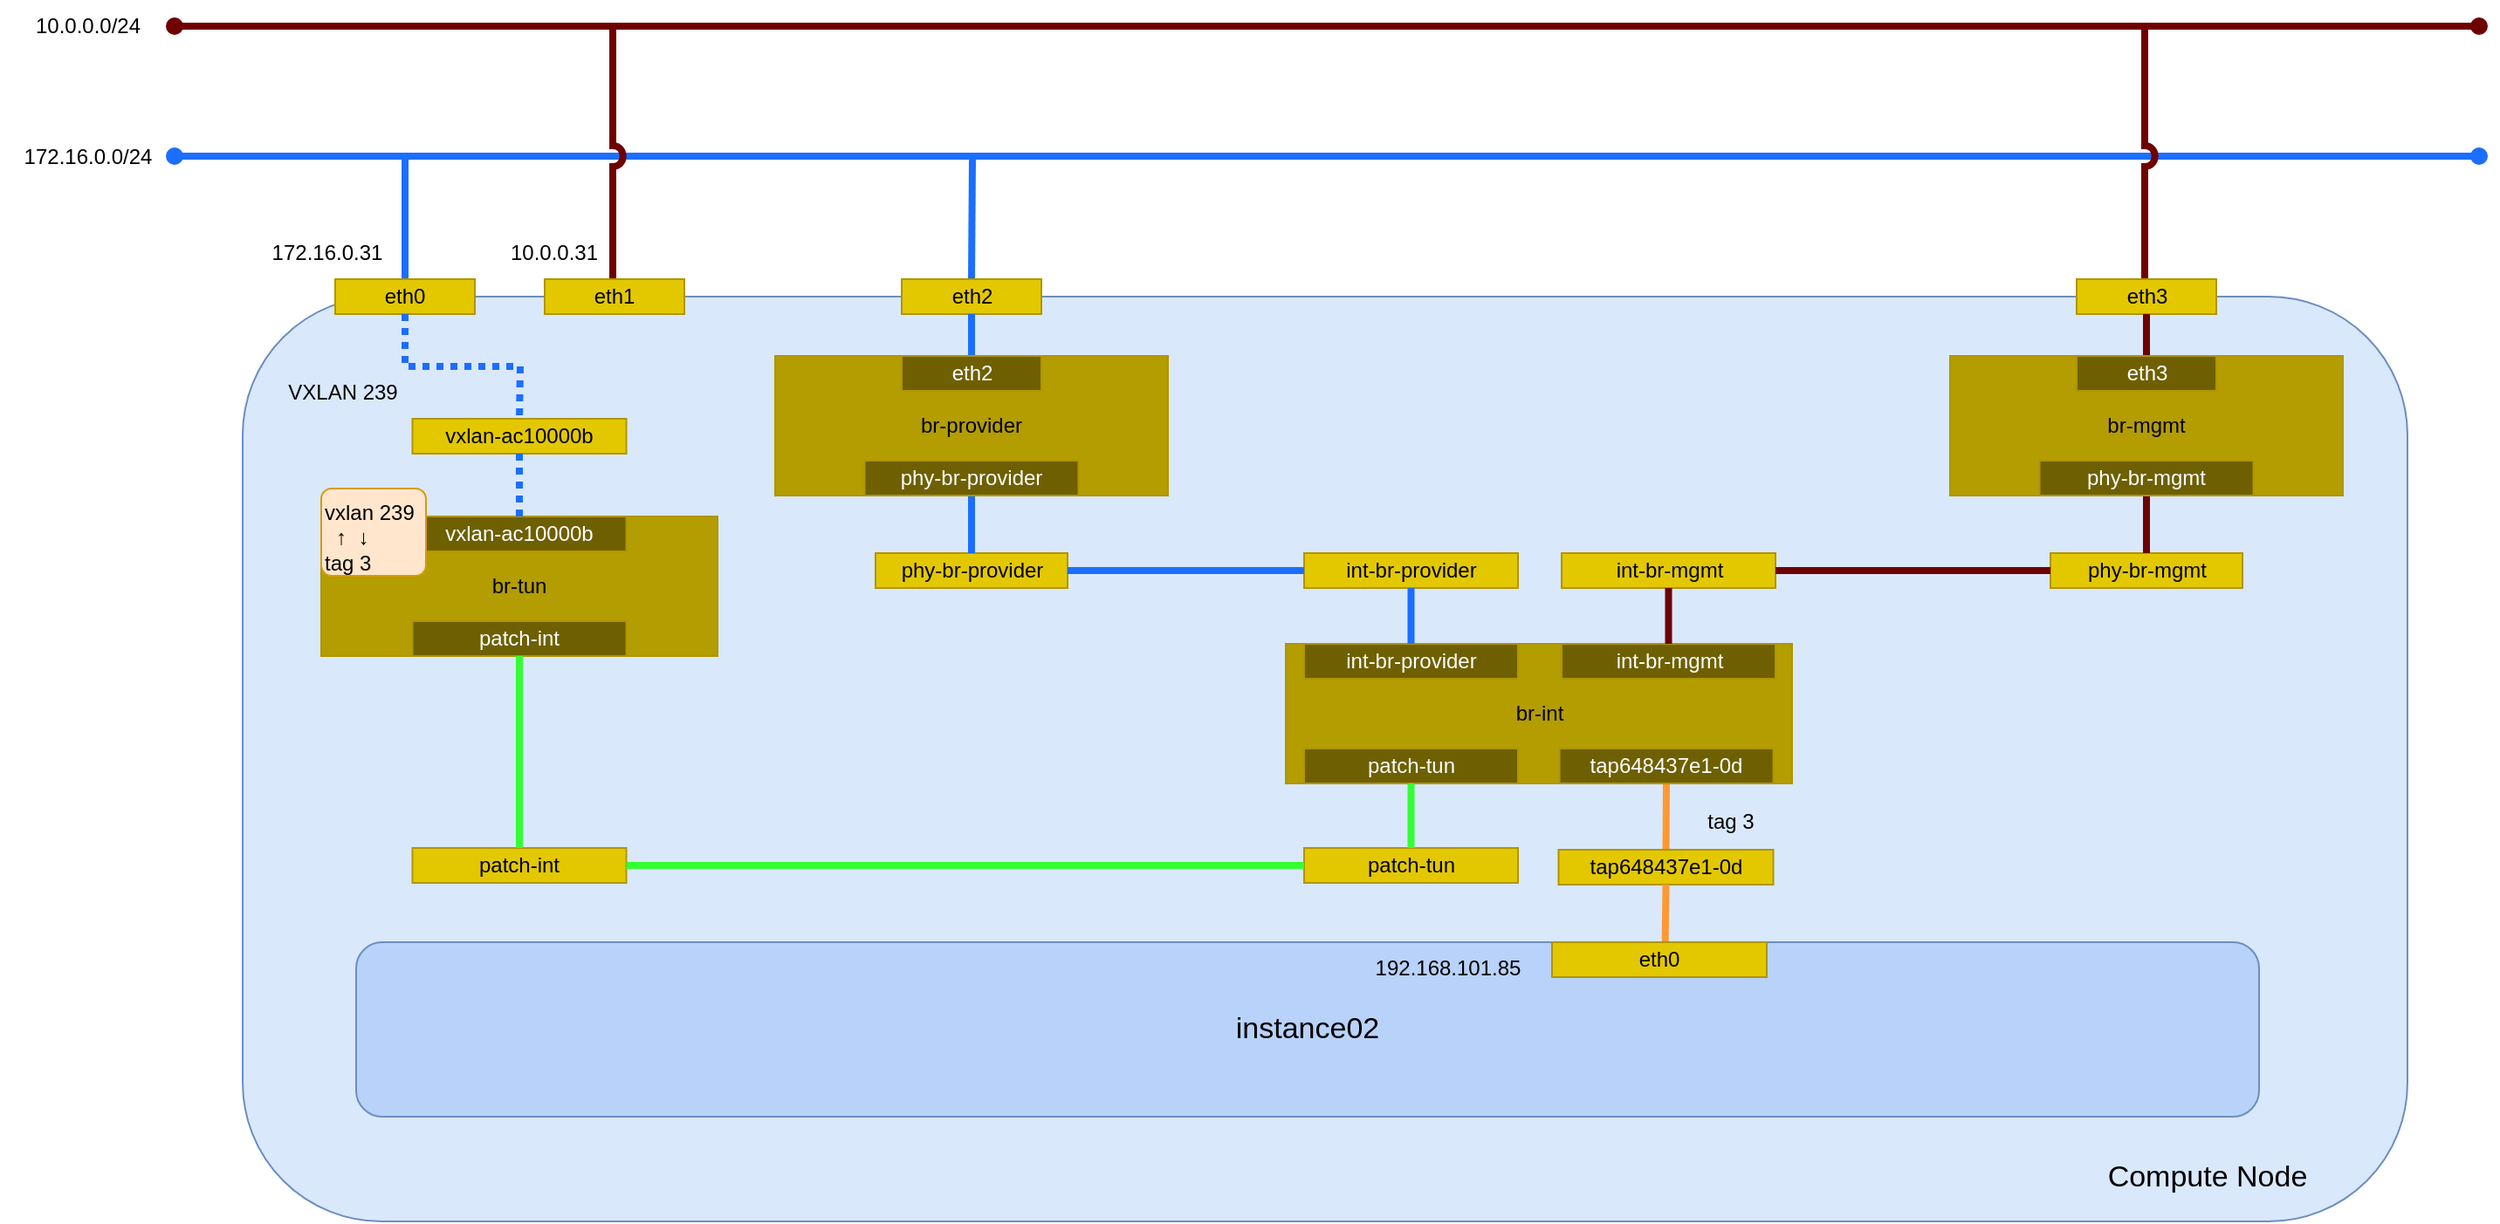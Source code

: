 <mxfile version="24.4.0" type="device">
  <diagram name="ページ1" id="6O8cq4Rfigk1k-ii5kAo">
    <mxGraphModel dx="2606" dy="653" grid="1" gridSize="10" guides="1" tooltips="1" connect="1" arrows="1" fold="1" page="1" pageScale="1" pageWidth="827" pageHeight="1169" math="0" shadow="0">
      <root>
        <mxCell id="0" />
        <object label="ネットワーク" id="1">
          <mxCell style="locked=1;" parent="0" />
        </object>
        <mxCell id="nmcxP7l3HHxIJU_-N-T5-9" value="" style="endArrow=oval;html=1;rounded=0;startArrow=oval;startFill=1;endFill=1;strokeWidth=4;fillColor=#a20025;strokeColor=#6F0000;" parent="1" edge="1">
          <mxGeometry width="50" height="50" relative="1" as="geometry">
            <mxPoint x="-694" y="35" as="sourcePoint" />
            <mxPoint x="626" y="35" as="targetPoint" />
          </mxGeometry>
        </mxCell>
        <mxCell id="nmcxP7l3HHxIJU_-N-T5-10" value="10.0.0.0/24" style="text;html=1;align=center;verticalAlign=middle;resizable=0;points=[];autosize=1;strokeColor=none;fillColor=none;" parent="1" vertex="1">
          <mxGeometry x="-784" y="20" width="80" height="30" as="geometry" />
        </mxCell>
        <mxCell id="nmcxP7l3HHxIJU_-N-T5-11" value="" style="endArrow=oval;html=1;rounded=0;startArrow=oval;startFill=1;endFill=1;strokeWidth=4;fillColor=#a20025;strokeColor=#1C6EFF;" parent="1" edge="1">
          <mxGeometry width="50" height="50" relative="1" as="geometry">
            <mxPoint x="-694" y="109.5" as="sourcePoint" />
            <mxPoint x="626" y="109.5" as="targetPoint" />
          </mxGeometry>
        </mxCell>
        <mxCell id="nmcxP7l3HHxIJU_-N-T5-12" value="172.16.0.0/24" style="text;html=1;align=center;verticalAlign=middle;resizable=0;points=[];autosize=1;strokeColor=none;fillColor=none;" parent="1" vertex="1">
          <mxGeometry x="-794" y="95" width="100" height="30" as="geometry" />
        </mxCell>
        <mxCell id="nmcxP7l3HHxIJU_-N-T5-13" value="" style="endArrow=none;html=1;rounded=0;startArrow=none;startFill=0;endFill=0;strokeWidth=4;fillColor=#a20025;strokeColor=#1C6EFF;jumpStyle=arc;" parent="1" edge="1">
          <mxGeometry width="50" height="50" relative="1" as="geometry">
            <mxPoint x="-562" y="110" as="sourcePoint" />
            <mxPoint x="-562" y="190" as="targetPoint" />
          </mxGeometry>
        </mxCell>
        <mxCell id="nmcxP7l3HHxIJU_-N-T5-14" value="" style="endArrow=none;html=1;rounded=0;startArrow=none;startFill=0;endFill=0;strokeWidth=4;fillColor=#a20025;strokeColor=#1C6EFF;jumpStyle=arc;" parent="1" edge="1">
          <mxGeometry width="50" height="50" relative="1" as="geometry">
            <mxPoint x="-237" y="110" as="sourcePoint" />
            <mxPoint x="-237.5" y="180" as="targetPoint" />
          </mxGeometry>
        </mxCell>
        <mxCell id="nmcxP7l3HHxIJU_-N-T5-15" value="" style="endArrow=none;html=1;rounded=0;startArrow=none;startFill=0;endFill=0;strokeWidth=4;fillColor=#a20025;strokeColor=#6F0000;jumpStyle=arc;" parent="1" edge="1">
          <mxGeometry width="50" height="50" relative="1" as="geometry">
            <mxPoint x="434.5" y="36" as="sourcePoint" />
            <mxPoint x="434.5" y="190" as="targetPoint" />
          </mxGeometry>
        </mxCell>
        <mxCell id="nmcxP7l3HHxIJU_-N-T5-16" value="" style="endArrow=none;html=1;rounded=0;startArrow=none;startFill=0;endFill=0;strokeWidth=4;fillColor=#a20025;strokeColor=#6F0000;jumpStyle=arc;" parent="1" edge="1">
          <mxGeometry width="50" height="50" relative="1" as="geometry">
            <mxPoint x="-443" y="34" as="sourcePoint" />
            <mxPoint x="-443" y="190" as="targetPoint" />
          </mxGeometry>
        </mxCell>
        <object label="マシン" id="ExSx5SIZApUU_Iw7rpWn-6">
          <mxCell style="locked=1;" parent="0" />
        </object>
        <mxCell id="nmcxP7l3HHxIJU_-N-T5-17" value="" style="rounded=1;whiteSpace=wrap;html=1;fillColor=#dae8fc;strokeColor=#6c8ebf;" parent="ExSx5SIZApUU_Iw7rpWn-6" vertex="1">
          <mxGeometry x="-655" y="190" width="1240" height="530" as="geometry" />
        </mxCell>
        <mxCell id="nmcxP7l3HHxIJU_-N-T5-18" value="eth1" style="rounded=0;whiteSpace=wrap;html=1;fillColor=#e3c800;fontColor=#000000;strokeColor=#B09500;" parent="ExSx5SIZApUU_Iw7rpWn-6" vertex="1">
          <mxGeometry x="-482" y="180" width="80" height="20" as="geometry" />
        </mxCell>
        <mxCell id="nmcxP7l3HHxIJU_-N-T5-19" value="eth0" style="rounded=0;whiteSpace=wrap;html=1;fillColor=#e3c800;fontColor=#000000;strokeColor=#B09500;" parent="ExSx5SIZApUU_Iw7rpWn-6" vertex="1">
          <mxGeometry x="-602" y="180" width="80" height="20" as="geometry" />
        </mxCell>
        <mxCell id="nmcxP7l3HHxIJU_-N-T5-20" value="172.16.0.31" style="text;html=1;align=center;verticalAlign=middle;resizable=0;points=[];autosize=1;strokeColor=none;fillColor=none;" parent="ExSx5SIZApUU_Iw7rpWn-6" vertex="1">
          <mxGeometry x="-652" y="150" width="90" height="30" as="geometry" />
        </mxCell>
        <mxCell id="nmcxP7l3HHxIJU_-N-T5-21" value="eth2" style="rounded=0;whiteSpace=wrap;html=1;fillColor=#e3c800;fontColor=#000000;strokeColor=#B09500;" parent="ExSx5SIZApUU_Iw7rpWn-6" vertex="1">
          <mxGeometry x="-277.5" y="180" width="80" height="20" as="geometry" />
        </mxCell>
        <mxCell id="nmcxP7l3HHxIJU_-N-T5-22" value="&lt;div&gt;eth3&lt;/div&gt;" style="rounded=0;whiteSpace=wrap;html=1;fillColor=#e3c800;fontColor=#000000;strokeColor=#B09500;" parent="ExSx5SIZApUU_Iw7rpWn-6" vertex="1">
          <mxGeometry x="395.5" y="180" width="80" height="20" as="geometry" />
        </mxCell>
        <mxCell id="nmcxP7l3HHxIJU_-N-T5-23" value="10.0.0.31" style="text;html=1;align=center;verticalAlign=middle;resizable=0;points=[];autosize=1;strokeColor=none;fillColor=none;" parent="ExSx5SIZApUU_Iw7rpWn-6" vertex="1">
          <mxGeometry x="-512" y="150" width="70" height="30" as="geometry" />
        </mxCell>
        <mxCell id="nmcxP7l3HHxIJU_-N-T5-24" value="&lt;font style=&quot;font-size: 17px;&quot;&gt;Compute Node&lt;/font&gt;" style="text;html=1;align=center;verticalAlign=middle;resizable=0;points=[];autosize=1;strokeColor=none;fillColor=none;" parent="ExSx5SIZApUU_Iw7rpWn-6" vertex="1">
          <mxGeometry x="400" y="680" width="140" height="30" as="geometry" />
        </mxCell>
        <mxCell id="nmcxP7l3HHxIJU_-N-T5-25" value="br-provider" style="rounded=0;whiteSpace=wrap;html=1;fillColor=#B39D00;fontColor=#000000;strokeColor=#B09500;" parent="ExSx5SIZApUU_Iw7rpWn-6" vertex="1">
          <mxGeometry x="-350" y="224" width="225" height="80" as="geometry" />
        </mxCell>
        <mxCell id="nmcxP7l3HHxIJU_-N-T5-26" value="phy-br-provider" style="rounded=0;whiteSpace=wrap;html=1;fillColor=#e3c800;fontColor=#000000;strokeColor=#B09500;" parent="ExSx5SIZApUU_Iw7rpWn-6" vertex="1">
          <mxGeometry x="-292.5" y="337" width="110" height="20" as="geometry" />
        </mxCell>
        <mxCell id="nmcxP7l3HHxIJU_-N-T5-27" value="" style="endArrow=none;html=1;rounded=0;startArrow=none;startFill=0;endFill=0;strokeWidth=4;fillColor=#a20025;strokeColor=#1C6EFF;jumpStyle=arc;entryX=0.5;entryY=0;entryDx=0;entryDy=0;exitX=0.5;exitY=1;exitDx=0;exitDy=0;" parent="ExSx5SIZApUU_Iw7rpWn-6" source="nmcxP7l3HHxIJU_-N-T5-21" target="nmcxP7l3HHxIJU_-N-T5-30" edge="1">
          <mxGeometry width="50" height="50" relative="1" as="geometry">
            <mxPoint x="-226.5" y="100" as="sourcePoint" />
            <mxPoint x="-226.5" y="180" as="targetPoint" />
          </mxGeometry>
        </mxCell>
        <mxCell id="nmcxP7l3HHxIJU_-N-T5-28" value="" style="endArrow=none;html=1;rounded=0;startArrow=none;startFill=0;endFill=0;strokeWidth=4;fillColor=#a20025;strokeColor=#1C6EFF;jumpStyle=arc;entryX=0.5;entryY=0;entryDx=0;entryDy=0;exitX=0.5;exitY=1;exitDx=0;exitDy=0;" parent="ExSx5SIZApUU_Iw7rpWn-6" source="nmcxP7l3HHxIJU_-N-T5-31" target="nmcxP7l3HHxIJU_-N-T5-26" edge="1">
          <mxGeometry width="50" height="50" relative="1" as="geometry">
            <mxPoint x="-227.5" y="184" as="sourcePoint" />
            <mxPoint x="-227.5" y="209" as="targetPoint" />
          </mxGeometry>
        </mxCell>
        <mxCell id="nmcxP7l3HHxIJU_-N-T5-30" value="&lt;font color=&quot;#ffffff&quot;&gt;eth2&lt;/font&gt;" style="rounded=0;whiteSpace=wrap;html=1;fillColor=#6E6000;fontColor=#000000;strokeColor=#B09500;" parent="ExSx5SIZApUU_Iw7rpWn-6" vertex="1">
          <mxGeometry x="-277.5" y="224" width="80" height="20" as="geometry" />
        </mxCell>
        <mxCell id="nmcxP7l3HHxIJU_-N-T5-31" value="&lt;font color=&quot;#ffffff&quot;&gt;phy-br-provider&lt;/font&gt;" style="rounded=0;whiteSpace=wrap;html=1;fillColor=#6E6000;fontColor=#000000;strokeColor=#B09500;" parent="ExSx5SIZApUU_Iw7rpWn-6" vertex="1">
          <mxGeometry x="-298.75" y="284" width="122.5" height="20" as="geometry" />
        </mxCell>
        <mxCell id="nmcxP7l3HHxIJU_-N-T5-33" value="br-mgmt" style="rounded=0;whiteSpace=wrap;html=1;fillColor=#B39D00;fontColor=#000000;strokeColor=#B09500;" parent="ExSx5SIZApUU_Iw7rpWn-6" vertex="1">
          <mxGeometry x="323" y="224" width="225" height="80" as="geometry" />
        </mxCell>
        <mxCell id="nmcxP7l3HHxIJU_-N-T5-34" value="phy-br-mgmt" style="rounded=0;whiteSpace=wrap;html=1;fillColor=#e3c800;fontColor=#000000;strokeColor=#B09500;" parent="ExSx5SIZApUU_Iw7rpWn-6" vertex="1">
          <mxGeometry x="380.5" y="337" width="110" height="20" as="geometry" />
        </mxCell>
        <mxCell id="nmcxP7l3HHxIJU_-N-T5-35" value="" style="endArrow=none;html=1;rounded=0;startArrow=none;startFill=0;endFill=0;strokeWidth=4;fillColor=#a20025;strokeColor=#6F0000;jumpStyle=arc;entryX=0.5;entryY=0;entryDx=0;entryDy=0;exitX=0.5;exitY=1;exitDx=0;exitDy=0;" parent="ExSx5SIZApUU_Iw7rpWn-6" source="nmcxP7l3HHxIJU_-N-T5-22" target="nmcxP7l3HHxIJU_-N-T5-37" edge="1">
          <mxGeometry width="50" height="50" relative="1" as="geometry">
            <mxPoint x="435.5" y="190" as="sourcePoint" />
            <mxPoint x="446.5" y="180" as="targetPoint" />
          </mxGeometry>
        </mxCell>
        <mxCell id="nmcxP7l3HHxIJU_-N-T5-36" value="" style="endArrow=none;html=1;rounded=0;startArrow=none;startFill=0;endFill=0;strokeWidth=4;fillColor=#a20025;strokeColor=#6F0000;jumpStyle=arc;entryX=0.5;entryY=0;entryDx=0;entryDy=0;exitX=0.5;exitY=1;exitDx=0;exitDy=0;" parent="ExSx5SIZApUU_Iw7rpWn-6" source="nmcxP7l3HHxIJU_-N-T5-38" target="nmcxP7l3HHxIJU_-N-T5-34" edge="1">
          <mxGeometry width="50" height="50" relative="1" as="geometry">
            <mxPoint x="445.5" y="184" as="sourcePoint" />
            <mxPoint x="445.5" y="209" as="targetPoint" />
          </mxGeometry>
        </mxCell>
        <mxCell id="nmcxP7l3HHxIJU_-N-T5-37" value="&lt;font color=&quot;#ffffff&quot;&gt;eth3&lt;/font&gt;" style="rounded=0;whiteSpace=wrap;html=1;fillColor=#6E6000;fontColor=#000000;strokeColor=#B09500;" parent="ExSx5SIZApUU_Iw7rpWn-6" vertex="1">
          <mxGeometry x="395.5" y="224" width="80" height="20" as="geometry" />
        </mxCell>
        <mxCell id="nmcxP7l3HHxIJU_-N-T5-38" value="&lt;font color=&quot;#ffffff&quot;&gt;phy-br-mgmt&lt;/font&gt;" style="rounded=0;whiteSpace=wrap;html=1;fillColor=#6E6000;fontColor=#000000;strokeColor=#B09500;" parent="ExSx5SIZApUU_Iw7rpWn-6" vertex="1">
          <mxGeometry x="374.25" y="284" width="122.5" height="20" as="geometry" />
        </mxCell>
        <mxCell id="nmcxP7l3HHxIJU_-N-T5-39" value="br-int" style="rounded=0;whiteSpace=wrap;html=1;fillColor=#B39D00;fontColor=#000000;strokeColor=#B09500;" parent="ExSx5SIZApUU_Iw7rpWn-6" vertex="1">
          <mxGeometry x="-57.5" y="389" width="290" height="80" as="geometry" />
        </mxCell>
        <mxCell id="nmcxP7l3HHxIJU_-N-T5-40" value="&lt;font color=&quot;#ffffff&quot;&gt;int-br-provider&lt;/font&gt;" style="rounded=0;whiteSpace=wrap;html=1;fillColor=#6E6000;fontColor=#000000;strokeColor=#B09500;" parent="ExSx5SIZApUU_Iw7rpWn-6" vertex="1">
          <mxGeometry x="-47" y="389" width="122.5" height="20" as="geometry" />
        </mxCell>
        <mxCell id="nmcxP7l3HHxIJU_-N-T5-41" value="&lt;font color=&quot;#ffffff&quot;&gt;int-br-mgmt&lt;/font&gt;" style="rounded=0;whiteSpace=wrap;html=1;fillColor=#6E6000;fontColor=#000000;strokeColor=#B09500;" parent="ExSx5SIZApUU_Iw7rpWn-6" vertex="1">
          <mxGeometry x="100.5" y="389" width="122.5" height="20" as="geometry" />
        </mxCell>
        <mxCell id="nmcxP7l3HHxIJU_-N-T5-42" value="int-br-provider" style="rounded=0;whiteSpace=wrap;html=1;fillColor=#e3c800;fontColor=#000000;strokeColor=#B09500;" parent="ExSx5SIZApUU_Iw7rpWn-6" vertex="1">
          <mxGeometry x="-47" y="337" width="122.5" height="20" as="geometry" />
        </mxCell>
        <mxCell id="nmcxP7l3HHxIJU_-N-T5-43" value="int-br-mgmt" style="rounded=0;whiteSpace=wrap;html=1;fillColor=#e3c800;fontColor=#000000;strokeColor=#B09500;" parent="ExSx5SIZApUU_Iw7rpWn-6" vertex="1">
          <mxGeometry x="100.5" y="337" width="122.5" height="20" as="geometry" />
        </mxCell>
        <mxCell id="nmcxP7l3HHxIJU_-N-T5-44" value="" style="endArrow=none;html=1;rounded=0;startArrow=none;startFill=0;endFill=0;strokeWidth=4;fillColor=#a20025;strokeColor=#1C6EFF;jumpStyle=arc;entryX=0;entryY=0.5;entryDx=0;entryDy=0;exitX=1;exitY=0.5;exitDx=0;exitDy=0;" parent="ExSx5SIZApUU_Iw7rpWn-6" source="nmcxP7l3HHxIJU_-N-T5-26" target="nmcxP7l3HHxIJU_-N-T5-42" edge="1">
          <mxGeometry width="50" height="50" relative="1" as="geometry">
            <mxPoint x="-227" y="307" as="sourcePoint" />
            <mxPoint x="-227" y="347" as="targetPoint" />
          </mxGeometry>
        </mxCell>
        <mxCell id="nmcxP7l3HHxIJU_-N-T5-45" value="" style="endArrow=none;html=1;rounded=0;startArrow=none;startFill=0;endFill=0;strokeWidth=4;fillColor=#a20025;strokeColor=#FF9933;jumpStyle=arc;exitX=0.5;exitY=1;exitDx=0;exitDy=0;entryX=0.5;entryY=0;entryDx=0;entryDy=0;" parent="ExSx5SIZApUU_Iw7rpWn-6" source="PTYmkBVkSRzFn1gX9XiX-7" edge="1" target="pCz8woPW01Qdvfmjcukw-2">
          <mxGeometry width="50" height="50" relative="1" as="geometry">
            <mxPoint x="-172" y="380" as="sourcePoint" />
            <mxPoint x="161" y="530" as="targetPoint" />
          </mxGeometry>
        </mxCell>
        <mxCell id="nmcxP7l3HHxIJU_-N-T5-46" value="" style="endArrow=none;html=1;rounded=0;startArrow=none;startFill=0;endFill=0;strokeWidth=4;fillColor=#a20025;strokeColor=#6F0000;jumpStyle=arc;entryX=1;entryY=0.5;entryDx=0;entryDy=0;exitX=0;exitY=0.5;exitDx=0;exitDy=0;" parent="ExSx5SIZApUU_Iw7rpWn-6" source="nmcxP7l3HHxIJU_-N-T5-34" target="nmcxP7l3HHxIJU_-N-T5-43" edge="1">
          <mxGeometry width="50" height="50" relative="1" as="geometry">
            <mxPoint x="446" y="307" as="sourcePoint" />
            <mxPoint x="446" y="347" as="targetPoint" />
          </mxGeometry>
        </mxCell>
        <mxCell id="nmcxP7l3HHxIJU_-N-T5-47" value="" style="endArrow=none;html=1;rounded=0;startArrow=none;startFill=0;endFill=0;strokeWidth=4;fillColor=#a20025;strokeColor=#6F0000;jumpStyle=arc;entryX=0.5;entryY=0;entryDx=0;entryDy=0;exitX=0.5;exitY=1;exitDx=0;exitDy=0;" parent="ExSx5SIZApUU_Iw7rpWn-6" source="nmcxP7l3HHxIJU_-N-T5-43" target="nmcxP7l3HHxIJU_-N-T5-41" edge="1">
          <mxGeometry width="50" height="50" relative="1" as="geometry">
            <mxPoint x="391" y="380" as="sourcePoint" />
            <mxPoint x="233" y="380" as="targetPoint" />
          </mxGeometry>
        </mxCell>
        <mxCell id="PTYmkBVkSRzFn1gX9XiX-7" value="&lt;font color=&quot;#ffffff&quot;&gt;tap648437e1-0d&lt;/font&gt;" style="rounded=0;whiteSpace=wrap;html=1;fillColor=#6E6000;fontColor=#000000;strokeColor=#B09500;" parent="ExSx5SIZApUU_Iw7rpWn-6" vertex="1">
          <mxGeometry x="99.25" y="449" width="122.5" height="20" as="geometry" />
        </mxCell>
        <mxCell id="PTYmkBVkSRzFn1gX9XiX-8" value="tag 3" style="text;html=1;align=center;verticalAlign=middle;resizable=0;points=[];autosize=1;strokeColor=none;fillColor=none;" parent="ExSx5SIZApUU_Iw7rpWn-6" vertex="1">
          <mxGeometry x="171.75" y="476" width="50" height="30" as="geometry" />
        </mxCell>
        <mxCell id="PTYmkBVkSRzFn1gX9XiX-9" value="" style="endArrow=none;html=1;rounded=0;startArrow=none;startFill=0;endFill=0;strokeWidth=4;fillColor=#a20025;strokeColor=#1C6EFF;jumpStyle=arc;entryX=0.5;entryY=0;entryDx=0;entryDy=0;exitX=0.5;exitY=1;exitDx=0;exitDy=0;" parent="ExSx5SIZApUU_Iw7rpWn-6" source="nmcxP7l3HHxIJU_-N-T5-42" target="nmcxP7l3HHxIJU_-N-T5-40" edge="1">
          <mxGeometry width="50" height="50" relative="1" as="geometry">
            <mxPoint x="-227" y="330" as="sourcePoint" />
            <mxPoint x="-227" y="370" as="targetPoint" />
          </mxGeometry>
        </mxCell>
        <mxCell id="meuoz8Ci3vPXTj3wE5e8-4" value="br-tun" style="rounded=0;whiteSpace=wrap;html=1;fillColor=#B39D00;fontColor=#000000;strokeColor=#B09500;" parent="ExSx5SIZApUU_Iw7rpWn-6" vertex="1">
          <mxGeometry x="-610" y="316" width="227" height="80" as="geometry" />
        </mxCell>
        <mxCell id="meuoz8Ci3vPXTj3wE5e8-5" value="&lt;font color=&quot;#ffffff&quot;&gt;patch-int&lt;/font&gt;" style="rounded=0;whiteSpace=wrap;html=1;fillColor=#6E6000;fontColor=#000000;strokeColor=#B09500;" parent="ExSx5SIZApUU_Iw7rpWn-6" vertex="1">
          <mxGeometry x="-557.75" y="376" width="122.5" height="20" as="geometry" />
        </mxCell>
        <mxCell id="meuoz8Ci3vPXTj3wE5e8-6" value="&lt;font color=&quot;#ffffff&quot;&gt;patch-tun&lt;/font&gt;" style="rounded=0;whiteSpace=wrap;html=1;fillColor=#6E6000;fontColor=#000000;strokeColor=#B09500;" parent="ExSx5SIZApUU_Iw7rpWn-6" vertex="1">
          <mxGeometry x="-47" y="449" width="122.5" height="20" as="geometry" />
        </mxCell>
        <mxCell id="meuoz8Ci3vPXTj3wE5e8-7" value="patch-tun" style="rounded=0;whiteSpace=wrap;html=1;fillColor=#e3c800;fontColor=#000000;strokeColor=#B09500;" parent="ExSx5SIZApUU_Iw7rpWn-6" vertex="1">
          <mxGeometry x="-47" y="506" width="122.5" height="20" as="geometry" />
        </mxCell>
        <mxCell id="meuoz8Ci3vPXTj3wE5e8-8" value="patch-int" style="rounded=0;whiteSpace=wrap;html=1;fillColor=#e3c800;fontColor=#000000;strokeColor=#B09500;" parent="ExSx5SIZApUU_Iw7rpWn-6" vertex="1">
          <mxGeometry x="-557.75" y="506" width="122.5" height="20" as="geometry" />
        </mxCell>
        <mxCell id="meuoz8Ci3vPXTj3wE5e8-11" value="" style="endArrow=none;html=1;rounded=0;startArrow=none;startFill=0;endFill=0;strokeWidth=4;fillColor=#a20025;strokeColor=#33FF33;jumpStyle=arc;exitX=0.5;exitY=0;exitDx=0;exitDy=0;entryX=0.5;entryY=1;entryDx=0;entryDy=0;" parent="ExSx5SIZApUU_Iw7rpWn-6" source="meuoz8Ci3vPXTj3wE5e8-8" target="meuoz8Ci3vPXTj3wE5e8-5" edge="1">
          <mxGeometry width="50" height="50" relative="1" as="geometry">
            <mxPoint x="24" y="500" as="sourcePoint" />
            <mxPoint x="-160" y="500" as="targetPoint" />
            <Array as="points" />
          </mxGeometry>
        </mxCell>
        <mxCell id="meuoz8Ci3vPXTj3wE5e8-12" value="" style="endArrow=none;html=1;rounded=0;startArrow=none;startFill=0;endFill=0;strokeWidth=4;fillColor=#a20025;strokeColor=#33FF33;jumpStyle=arc;exitX=1;exitY=0.5;exitDx=0;exitDy=0;entryX=0;entryY=0.5;entryDx=0;entryDy=0;" parent="ExSx5SIZApUU_Iw7rpWn-6" source="meuoz8Ci3vPXTj3wE5e8-8" target="meuoz8Ci3vPXTj3wE5e8-7" edge="1">
          <mxGeometry width="50" height="50" relative="1" as="geometry">
            <mxPoint x="-486" y="516" as="sourcePoint" />
            <mxPoint x="-486" y="442" as="targetPoint" />
            <Array as="points" />
          </mxGeometry>
        </mxCell>
        <mxCell id="meuoz8Ci3vPXTj3wE5e8-13" value="&lt;font color=&quot;#ffffff&quot;&gt;vxlan-ac10000b&lt;/font&gt;" style="rounded=0;whiteSpace=wrap;html=1;fillColor=#6E6000;fontColor=#000000;strokeColor=#B09500;" parent="ExSx5SIZApUU_Iw7rpWn-6" vertex="1">
          <mxGeometry x="-557.75" y="316" width="122.5" height="20" as="geometry" />
        </mxCell>
        <mxCell id="meuoz8Ci3vPXTj3wE5e8-14" value="vxlan-ac10000b" style="rounded=0;whiteSpace=wrap;html=1;fillColor=#e3c800;fontColor=#000000;strokeColor=#B09500;" parent="ExSx5SIZApUU_Iw7rpWn-6" vertex="1">
          <mxGeometry x="-557.75" y="260" width="122.5" height="20" as="geometry" />
        </mxCell>
        <mxCell id="meuoz8Ci3vPXTj3wE5e8-15" value="" style="endArrow=none;html=1;rounded=0;startArrow=none;startFill=0;endFill=0;strokeWidth=4;fillColor=#a20025;strokeColor=#1C6EFF;jumpStyle=arc;exitX=0.5;exitY=0;exitDx=0;exitDy=0;entryX=0.5;entryY=1;entryDx=0;entryDy=0;dashed=1;dashPattern=1 1;" parent="ExSx5SIZApUU_Iw7rpWn-6" source="meuoz8Ci3vPXTj3wE5e8-13" target="meuoz8Ci3vPXTj3wE5e8-14" edge="1">
          <mxGeometry width="50" height="50" relative="1" as="geometry">
            <mxPoint x="-486" y="480" as="sourcePoint" />
            <mxPoint x="-486" y="406" as="targetPoint" />
            <Array as="points" />
          </mxGeometry>
        </mxCell>
        <mxCell id="meuoz8Ci3vPXTj3wE5e8-16" value="" style="endArrow=none;html=1;rounded=0;startArrow=none;startFill=0;endFill=0;strokeWidth=4;fillColor=#a20025;strokeColor=#1C6EFF;jumpStyle=arc;entryX=0.5;entryY=0;entryDx=0;entryDy=0;exitX=0.5;exitY=1;exitDx=0;exitDy=0;dashed=1;dashPattern=1 1;" parent="ExSx5SIZApUU_Iw7rpWn-6" source="nmcxP7l3HHxIJU_-N-T5-19" target="meuoz8Ci3vPXTj3wE5e8-14" edge="1">
          <mxGeometry width="50" height="50" relative="1" as="geometry">
            <mxPoint x="-552" y="120" as="sourcePoint" />
            <mxPoint x="-552" y="200" as="targetPoint" />
            <Array as="points">
              <mxPoint x="-562" y="230" />
              <mxPoint x="-496" y="230" />
            </Array>
          </mxGeometry>
        </mxCell>
        <mxCell id="meuoz8Ci3vPXTj3wE5e8-17" value="VXLAN 239" style="text;html=1;align=center;verticalAlign=middle;resizable=0;points=[];autosize=1;strokeColor=none;fillColor=none;" parent="ExSx5SIZApUU_Iw7rpWn-6" vertex="1">
          <mxGeometry x="-637.75" y="230" width="80" height="30" as="geometry" />
        </mxCell>
        <mxCell id="meuoz8Ci3vPXTj3wE5e8-18" value="&lt;div&gt;vxlan 239&lt;br&gt;&lt;/div&gt;&lt;div&gt;&amp;nbsp;&amp;nbsp;↑&amp;nbsp; ↓&lt;br&gt;&lt;/div&gt;&lt;div&gt;tag 3&lt;br&gt;&lt;/div&gt;" style="text;html=1;whiteSpace=wrap;overflow=hidden;rounded=1;fillColor=#ffe6cc;strokeColor=#d79b00;arcSize=12;" parent="ExSx5SIZApUU_Iw7rpWn-6" vertex="1">
          <mxGeometry x="-610" y="300" width="60" height="50" as="geometry" />
        </mxCell>
        <mxCell id="meuoz8Ci3vPXTj3wE5e8-19" value="" style="endArrow=none;html=1;rounded=0;startArrow=none;startFill=0;endFill=0;strokeWidth=4;fillColor=#a20025;strokeColor=#33FF33;jumpStyle=arc;exitX=0.5;exitY=0;exitDx=0;exitDy=0;entryX=0.5;entryY=1;entryDx=0;entryDy=0;" parent="ExSx5SIZApUU_Iw7rpWn-6" source="meuoz8Ci3vPXTj3wE5e8-7" target="meuoz8Ci3vPXTj3wE5e8-6" edge="1">
          <mxGeometry width="50" height="50" relative="1" as="geometry">
            <mxPoint x="-486" y="497" as="sourcePoint" />
            <mxPoint x="-486" y="406" as="targetPoint" />
            <Array as="points" />
          </mxGeometry>
        </mxCell>
        <mxCell id="pCz8woPW01Qdvfmjcukw-2" value="tap648437e1-0d" style="rounded=0;whiteSpace=wrap;html=1;fillColor=#e3c800;fontColor=#000000;strokeColor=#B09500;" vertex="1" parent="ExSx5SIZApUU_Iw7rpWn-6">
          <mxGeometry x="98.75" y="507" width="123" height="20" as="geometry" />
        </mxCell>
        <mxCell id="pCz8woPW01Qdvfmjcukw-3" value="" style="endArrow=none;html=1;rounded=0;startArrow=none;startFill=0;endFill=0;strokeWidth=4;fillColor=#a20025;strokeColor=#FF9933;jumpStyle=arc;exitX=0.5;exitY=1;exitDx=0;exitDy=0;entryX=0.657;entryY=0.717;entryDx=0;entryDy=0;entryPerimeter=0;" edge="1" parent="ExSx5SIZApUU_Iw7rpWn-6" source="pCz8woPW01Qdvfmjcukw-2" target="nmcxP7l3HHxIJU_-N-T5-17">
          <mxGeometry width="50" height="50" relative="1" as="geometry">
            <mxPoint x="171" y="479" as="sourcePoint" />
            <mxPoint x="170" y="517" as="targetPoint" />
          </mxGeometry>
        </mxCell>
        <object label="インスタンス" id="PTYmkBVkSRzFn1gX9XiX-1">
          <mxCell style="locked=1;" parent="0" />
        </object>
        <mxCell id="PTYmkBVkSRzFn1gX9XiX-2" value="&lt;font style=&quot;font-size: 17px;&quot;&gt;instance02&lt;/font&gt;" style="rounded=1;whiteSpace=wrap;html=1;fillColor=#b8d2fa;strokeColor=#6c8ebf;align=center;horizontal=1;" parent="PTYmkBVkSRzFn1gX9XiX-1" vertex="1">
          <mxGeometry x="-590" y="560" width="1090" height="100" as="geometry" />
        </mxCell>
        <mxCell id="PTYmkBVkSRzFn1gX9XiX-4" value="192.168.101.85" style="text;html=1;align=center;verticalAlign=middle;resizable=0;points=[];autosize=1;strokeColor=none;fillColor=none;" parent="PTYmkBVkSRzFn1gX9XiX-1" vertex="1">
          <mxGeometry x="-20" y="560" width="110" height="30" as="geometry" />
        </mxCell>
        <mxCell id="PTYmkBVkSRzFn1gX9XiX-6" value="eth0" style="rounded=0;whiteSpace=wrap;html=1;fillColor=#e3c800;fontColor=#000000;strokeColor=#B09500;" parent="PTYmkBVkSRzFn1gX9XiX-1" vertex="1">
          <mxGeometry x="95" y="560" width="123" height="20" as="geometry" />
        </mxCell>
      </root>
    </mxGraphModel>
  </diagram>
</mxfile>
